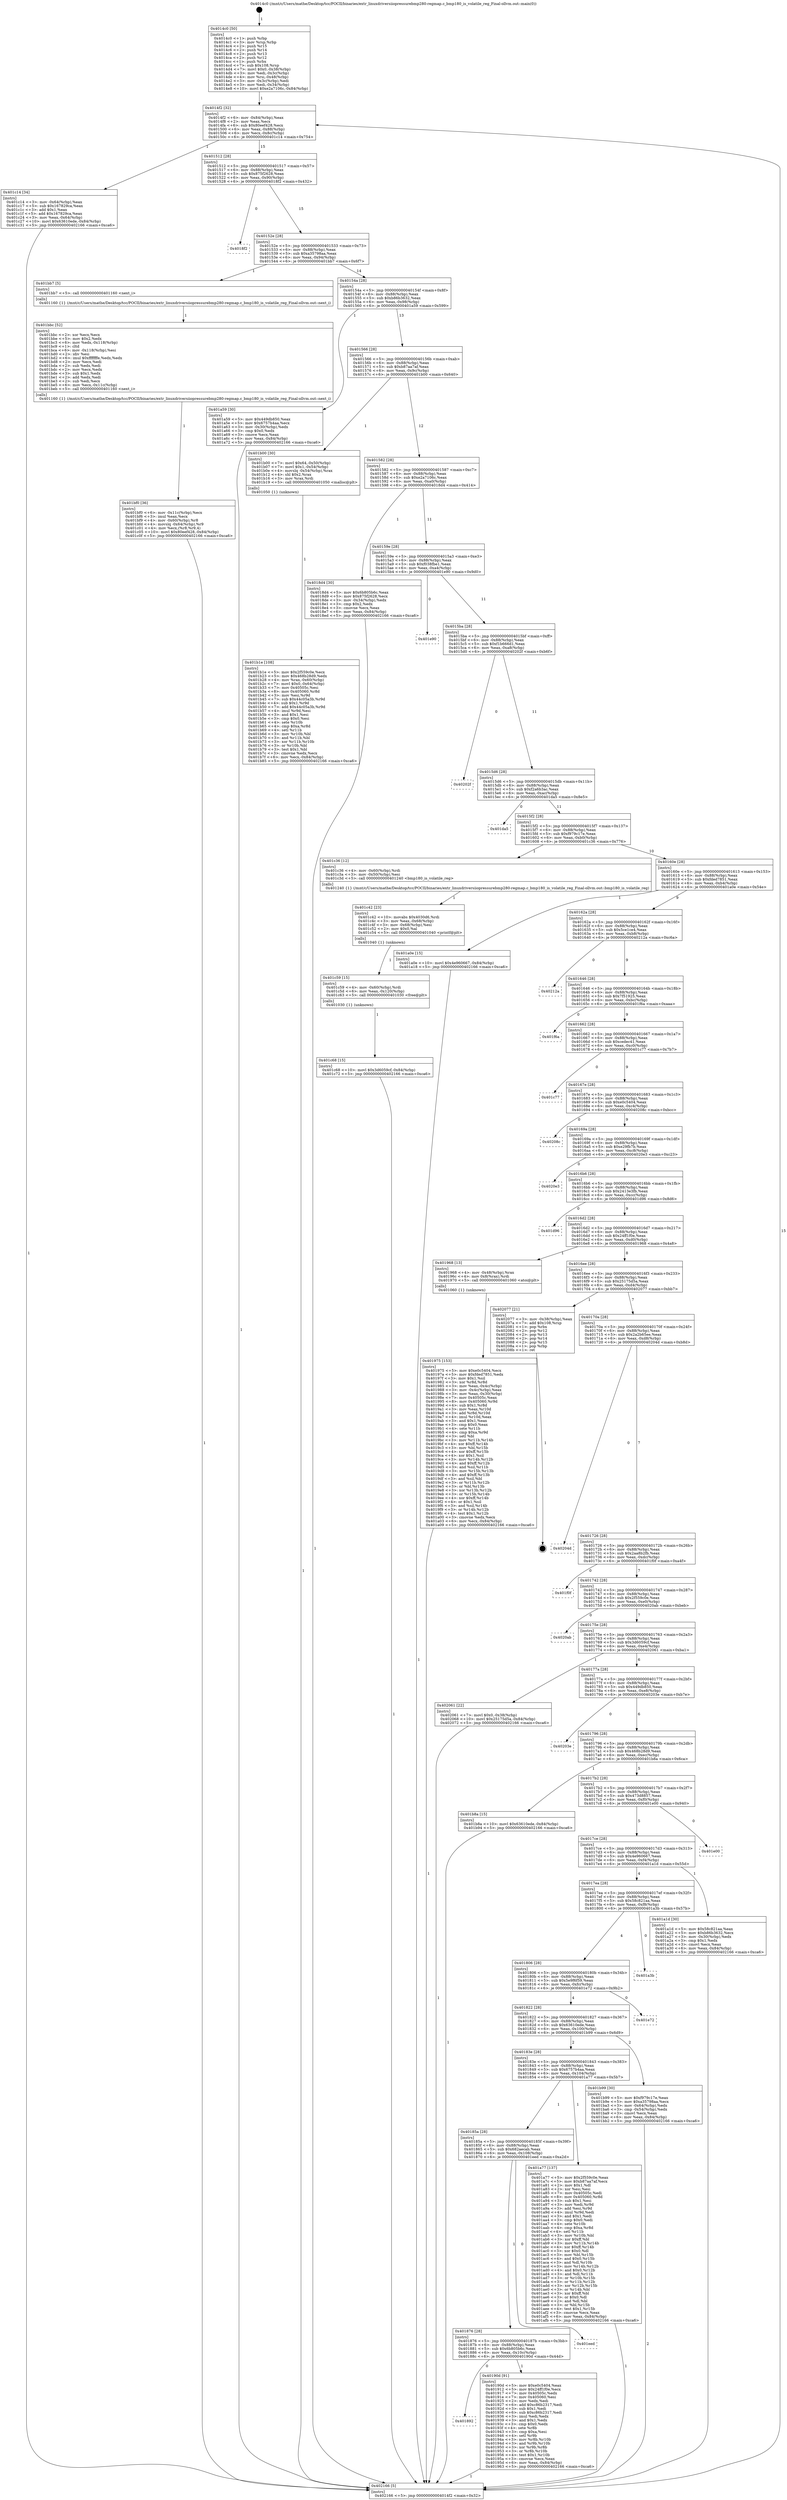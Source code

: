 digraph "0x4014c0" {
  label = "0x4014c0 (/mnt/c/Users/mathe/Desktop/tcc/POCII/binaries/extr_linuxdriversiiopressurebmp280-regmap.c_bmp180_is_volatile_reg_Final-ollvm.out::main(0))"
  labelloc = "t"
  node[shape=record]

  Entry [label="",width=0.3,height=0.3,shape=circle,fillcolor=black,style=filled]
  "0x4014f2" [label="{
     0x4014f2 [32]\l
     | [instrs]\l
     &nbsp;&nbsp;0x4014f2 \<+6\>: mov -0x84(%rbp),%eax\l
     &nbsp;&nbsp;0x4014f8 \<+2\>: mov %eax,%ecx\l
     &nbsp;&nbsp;0x4014fa \<+6\>: sub $0x80eef428,%ecx\l
     &nbsp;&nbsp;0x401500 \<+6\>: mov %eax,-0x88(%rbp)\l
     &nbsp;&nbsp;0x401506 \<+6\>: mov %ecx,-0x8c(%rbp)\l
     &nbsp;&nbsp;0x40150c \<+6\>: je 0000000000401c14 \<main+0x754\>\l
  }"]
  "0x401c14" [label="{
     0x401c14 [34]\l
     | [instrs]\l
     &nbsp;&nbsp;0x401c14 \<+3\>: mov -0x64(%rbp),%eax\l
     &nbsp;&nbsp;0x401c17 \<+5\>: sub $0x167829ca,%eax\l
     &nbsp;&nbsp;0x401c1c \<+3\>: add $0x1,%eax\l
     &nbsp;&nbsp;0x401c1f \<+5\>: add $0x167829ca,%eax\l
     &nbsp;&nbsp;0x401c24 \<+3\>: mov %eax,-0x64(%rbp)\l
     &nbsp;&nbsp;0x401c27 \<+10\>: movl $0x63610ede,-0x84(%rbp)\l
     &nbsp;&nbsp;0x401c31 \<+5\>: jmp 0000000000402166 \<main+0xca6\>\l
  }"]
  "0x401512" [label="{
     0x401512 [28]\l
     | [instrs]\l
     &nbsp;&nbsp;0x401512 \<+5\>: jmp 0000000000401517 \<main+0x57\>\l
     &nbsp;&nbsp;0x401517 \<+6\>: mov -0x88(%rbp),%eax\l
     &nbsp;&nbsp;0x40151d \<+5\>: sub $0x875f2628,%eax\l
     &nbsp;&nbsp;0x401522 \<+6\>: mov %eax,-0x90(%rbp)\l
     &nbsp;&nbsp;0x401528 \<+6\>: je 00000000004018f2 \<main+0x432\>\l
  }"]
  Exit [label="",width=0.3,height=0.3,shape=circle,fillcolor=black,style=filled,peripheries=2]
  "0x4018f2" [label="{
     0x4018f2\l
  }", style=dashed]
  "0x40152e" [label="{
     0x40152e [28]\l
     | [instrs]\l
     &nbsp;&nbsp;0x40152e \<+5\>: jmp 0000000000401533 \<main+0x73\>\l
     &nbsp;&nbsp;0x401533 \<+6\>: mov -0x88(%rbp),%eax\l
     &nbsp;&nbsp;0x401539 \<+5\>: sub $0xa35798aa,%eax\l
     &nbsp;&nbsp;0x40153e \<+6\>: mov %eax,-0x94(%rbp)\l
     &nbsp;&nbsp;0x401544 \<+6\>: je 0000000000401bb7 \<main+0x6f7\>\l
  }"]
  "0x401c68" [label="{
     0x401c68 [15]\l
     | [instrs]\l
     &nbsp;&nbsp;0x401c68 \<+10\>: movl $0x3d6059cf,-0x84(%rbp)\l
     &nbsp;&nbsp;0x401c72 \<+5\>: jmp 0000000000402166 \<main+0xca6\>\l
  }"]
  "0x401bb7" [label="{
     0x401bb7 [5]\l
     | [instrs]\l
     &nbsp;&nbsp;0x401bb7 \<+5\>: call 0000000000401160 \<next_i\>\l
     | [calls]\l
     &nbsp;&nbsp;0x401160 \{1\} (/mnt/c/Users/mathe/Desktop/tcc/POCII/binaries/extr_linuxdriversiiopressurebmp280-regmap.c_bmp180_is_volatile_reg_Final-ollvm.out::next_i)\l
  }"]
  "0x40154a" [label="{
     0x40154a [28]\l
     | [instrs]\l
     &nbsp;&nbsp;0x40154a \<+5\>: jmp 000000000040154f \<main+0x8f\>\l
     &nbsp;&nbsp;0x40154f \<+6\>: mov -0x88(%rbp),%eax\l
     &nbsp;&nbsp;0x401555 \<+5\>: sub $0xb86b3632,%eax\l
     &nbsp;&nbsp;0x40155a \<+6\>: mov %eax,-0x98(%rbp)\l
     &nbsp;&nbsp;0x401560 \<+6\>: je 0000000000401a59 \<main+0x599\>\l
  }"]
  "0x401c59" [label="{
     0x401c59 [15]\l
     | [instrs]\l
     &nbsp;&nbsp;0x401c59 \<+4\>: mov -0x60(%rbp),%rdi\l
     &nbsp;&nbsp;0x401c5d \<+6\>: mov %eax,-0x120(%rbp)\l
     &nbsp;&nbsp;0x401c63 \<+5\>: call 0000000000401030 \<free@plt\>\l
     | [calls]\l
     &nbsp;&nbsp;0x401030 \{1\} (unknown)\l
  }"]
  "0x401a59" [label="{
     0x401a59 [30]\l
     | [instrs]\l
     &nbsp;&nbsp;0x401a59 \<+5\>: mov $0x449db850,%eax\l
     &nbsp;&nbsp;0x401a5e \<+5\>: mov $0x6757b4aa,%ecx\l
     &nbsp;&nbsp;0x401a63 \<+3\>: mov -0x30(%rbp),%edx\l
     &nbsp;&nbsp;0x401a66 \<+3\>: cmp $0x0,%edx\l
     &nbsp;&nbsp;0x401a69 \<+3\>: cmove %ecx,%eax\l
     &nbsp;&nbsp;0x401a6c \<+6\>: mov %eax,-0x84(%rbp)\l
     &nbsp;&nbsp;0x401a72 \<+5\>: jmp 0000000000402166 \<main+0xca6\>\l
  }"]
  "0x401566" [label="{
     0x401566 [28]\l
     | [instrs]\l
     &nbsp;&nbsp;0x401566 \<+5\>: jmp 000000000040156b \<main+0xab\>\l
     &nbsp;&nbsp;0x40156b \<+6\>: mov -0x88(%rbp),%eax\l
     &nbsp;&nbsp;0x401571 \<+5\>: sub $0xb87aa7af,%eax\l
     &nbsp;&nbsp;0x401576 \<+6\>: mov %eax,-0x9c(%rbp)\l
     &nbsp;&nbsp;0x40157c \<+6\>: je 0000000000401b00 \<main+0x640\>\l
  }"]
  "0x401c42" [label="{
     0x401c42 [23]\l
     | [instrs]\l
     &nbsp;&nbsp;0x401c42 \<+10\>: movabs $0x4030d6,%rdi\l
     &nbsp;&nbsp;0x401c4c \<+3\>: mov %eax,-0x68(%rbp)\l
     &nbsp;&nbsp;0x401c4f \<+3\>: mov -0x68(%rbp),%esi\l
     &nbsp;&nbsp;0x401c52 \<+2\>: mov $0x0,%al\l
     &nbsp;&nbsp;0x401c54 \<+5\>: call 0000000000401040 \<printf@plt\>\l
     | [calls]\l
     &nbsp;&nbsp;0x401040 \{1\} (unknown)\l
  }"]
  "0x401b00" [label="{
     0x401b00 [30]\l
     | [instrs]\l
     &nbsp;&nbsp;0x401b00 \<+7\>: movl $0x64,-0x50(%rbp)\l
     &nbsp;&nbsp;0x401b07 \<+7\>: movl $0x1,-0x54(%rbp)\l
     &nbsp;&nbsp;0x401b0e \<+4\>: movslq -0x54(%rbp),%rax\l
     &nbsp;&nbsp;0x401b12 \<+4\>: shl $0x2,%rax\l
     &nbsp;&nbsp;0x401b16 \<+3\>: mov %rax,%rdi\l
     &nbsp;&nbsp;0x401b19 \<+5\>: call 0000000000401050 \<malloc@plt\>\l
     | [calls]\l
     &nbsp;&nbsp;0x401050 \{1\} (unknown)\l
  }"]
  "0x401582" [label="{
     0x401582 [28]\l
     | [instrs]\l
     &nbsp;&nbsp;0x401582 \<+5\>: jmp 0000000000401587 \<main+0xc7\>\l
     &nbsp;&nbsp;0x401587 \<+6\>: mov -0x88(%rbp),%eax\l
     &nbsp;&nbsp;0x40158d \<+5\>: sub $0xe2a7106c,%eax\l
     &nbsp;&nbsp;0x401592 \<+6\>: mov %eax,-0xa0(%rbp)\l
     &nbsp;&nbsp;0x401598 \<+6\>: je 00000000004018d4 \<main+0x414\>\l
  }"]
  "0x401bf0" [label="{
     0x401bf0 [36]\l
     | [instrs]\l
     &nbsp;&nbsp;0x401bf0 \<+6\>: mov -0x11c(%rbp),%ecx\l
     &nbsp;&nbsp;0x401bf6 \<+3\>: imul %eax,%ecx\l
     &nbsp;&nbsp;0x401bf9 \<+4\>: mov -0x60(%rbp),%r8\l
     &nbsp;&nbsp;0x401bfd \<+4\>: movslq -0x64(%rbp),%r9\l
     &nbsp;&nbsp;0x401c01 \<+4\>: mov %ecx,(%r8,%r9,4)\l
     &nbsp;&nbsp;0x401c05 \<+10\>: movl $0x80eef428,-0x84(%rbp)\l
     &nbsp;&nbsp;0x401c0f \<+5\>: jmp 0000000000402166 \<main+0xca6\>\l
  }"]
  "0x4018d4" [label="{
     0x4018d4 [30]\l
     | [instrs]\l
     &nbsp;&nbsp;0x4018d4 \<+5\>: mov $0x6b805b6c,%eax\l
     &nbsp;&nbsp;0x4018d9 \<+5\>: mov $0x875f2628,%ecx\l
     &nbsp;&nbsp;0x4018de \<+3\>: mov -0x34(%rbp),%edx\l
     &nbsp;&nbsp;0x4018e1 \<+3\>: cmp $0x2,%edx\l
     &nbsp;&nbsp;0x4018e4 \<+3\>: cmovne %ecx,%eax\l
     &nbsp;&nbsp;0x4018e7 \<+6\>: mov %eax,-0x84(%rbp)\l
     &nbsp;&nbsp;0x4018ed \<+5\>: jmp 0000000000402166 \<main+0xca6\>\l
  }"]
  "0x40159e" [label="{
     0x40159e [28]\l
     | [instrs]\l
     &nbsp;&nbsp;0x40159e \<+5\>: jmp 00000000004015a3 \<main+0xe3\>\l
     &nbsp;&nbsp;0x4015a3 \<+6\>: mov -0x88(%rbp),%eax\l
     &nbsp;&nbsp;0x4015a9 \<+5\>: sub $0xf038fbe1,%eax\l
     &nbsp;&nbsp;0x4015ae \<+6\>: mov %eax,-0xa4(%rbp)\l
     &nbsp;&nbsp;0x4015b4 \<+6\>: je 0000000000401e90 \<main+0x9d0\>\l
  }"]
  "0x402166" [label="{
     0x402166 [5]\l
     | [instrs]\l
     &nbsp;&nbsp;0x402166 \<+5\>: jmp 00000000004014f2 \<main+0x32\>\l
  }"]
  "0x4014c0" [label="{
     0x4014c0 [50]\l
     | [instrs]\l
     &nbsp;&nbsp;0x4014c0 \<+1\>: push %rbp\l
     &nbsp;&nbsp;0x4014c1 \<+3\>: mov %rsp,%rbp\l
     &nbsp;&nbsp;0x4014c4 \<+2\>: push %r15\l
     &nbsp;&nbsp;0x4014c6 \<+2\>: push %r14\l
     &nbsp;&nbsp;0x4014c8 \<+2\>: push %r13\l
     &nbsp;&nbsp;0x4014ca \<+2\>: push %r12\l
     &nbsp;&nbsp;0x4014cc \<+1\>: push %rbx\l
     &nbsp;&nbsp;0x4014cd \<+7\>: sub $0x108,%rsp\l
     &nbsp;&nbsp;0x4014d4 \<+7\>: movl $0x0,-0x38(%rbp)\l
     &nbsp;&nbsp;0x4014db \<+3\>: mov %edi,-0x3c(%rbp)\l
     &nbsp;&nbsp;0x4014de \<+4\>: mov %rsi,-0x48(%rbp)\l
     &nbsp;&nbsp;0x4014e2 \<+3\>: mov -0x3c(%rbp),%edi\l
     &nbsp;&nbsp;0x4014e5 \<+3\>: mov %edi,-0x34(%rbp)\l
     &nbsp;&nbsp;0x4014e8 \<+10\>: movl $0xe2a7106c,-0x84(%rbp)\l
  }"]
  "0x401bbc" [label="{
     0x401bbc [52]\l
     | [instrs]\l
     &nbsp;&nbsp;0x401bbc \<+2\>: xor %ecx,%ecx\l
     &nbsp;&nbsp;0x401bbe \<+5\>: mov $0x2,%edx\l
     &nbsp;&nbsp;0x401bc3 \<+6\>: mov %edx,-0x118(%rbp)\l
     &nbsp;&nbsp;0x401bc9 \<+1\>: cltd\l
     &nbsp;&nbsp;0x401bca \<+6\>: mov -0x118(%rbp),%esi\l
     &nbsp;&nbsp;0x401bd0 \<+2\>: idiv %esi\l
     &nbsp;&nbsp;0x401bd2 \<+6\>: imul $0xfffffffe,%edx,%edx\l
     &nbsp;&nbsp;0x401bd8 \<+2\>: mov %ecx,%edi\l
     &nbsp;&nbsp;0x401bda \<+2\>: sub %edx,%edi\l
     &nbsp;&nbsp;0x401bdc \<+2\>: mov %ecx,%edx\l
     &nbsp;&nbsp;0x401bde \<+3\>: sub $0x1,%edx\l
     &nbsp;&nbsp;0x401be1 \<+2\>: add %edx,%edi\l
     &nbsp;&nbsp;0x401be3 \<+2\>: sub %edi,%ecx\l
     &nbsp;&nbsp;0x401be5 \<+6\>: mov %ecx,-0x11c(%rbp)\l
     &nbsp;&nbsp;0x401beb \<+5\>: call 0000000000401160 \<next_i\>\l
     | [calls]\l
     &nbsp;&nbsp;0x401160 \{1\} (/mnt/c/Users/mathe/Desktop/tcc/POCII/binaries/extr_linuxdriversiiopressurebmp280-regmap.c_bmp180_is_volatile_reg_Final-ollvm.out::next_i)\l
  }"]
  "0x401e90" [label="{
     0x401e90\l
  }", style=dashed]
  "0x4015ba" [label="{
     0x4015ba [28]\l
     | [instrs]\l
     &nbsp;&nbsp;0x4015ba \<+5\>: jmp 00000000004015bf \<main+0xff\>\l
     &nbsp;&nbsp;0x4015bf \<+6\>: mov -0x88(%rbp),%eax\l
     &nbsp;&nbsp;0x4015c5 \<+5\>: sub $0xf1b666d1,%eax\l
     &nbsp;&nbsp;0x4015ca \<+6\>: mov %eax,-0xa8(%rbp)\l
     &nbsp;&nbsp;0x4015d0 \<+6\>: je 000000000040202f \<main+0xb6f\>\l
  }"]
  "0x401b1e" [label="{
     0x401b1e [108]\l
     | [instrs]\l
     &nbsp;&nbsp;0x401b1e \<+5\>: mov $0x2f559c0e,%ecx\l
     &nbsp;&nbsp;0x401b23 \<+5\>: mov $0x468b28d9,%edx\l
     &nbsp;&nbsp;0x401b28 \<+4\>: mov %rax,-0x60(%rbp)\l
     &nbsp;&nbsp;0x401b2c \<+7\>: movl $0x0,-0x64(%rbp)\l
     &nbsp;&nbsp;0x401b33 \<+7\>: mov 0x40505c,%esi\l
     &nbsp;&nbsp;0x401b3a \<+8\>: mov 0x405060,%r8d\l
     &nbsp;&nbsp;0x401b42 \<+3\>: mov %esi,%r9d\l
     &nbsp;&nbsp;0x401b45 \<+7\>: sub $0x44c05a3b,%r9d\l
     &nbsp;&nbsp;0x401b4c \<+4\>: sub $0x1,%r9d\l
     &nbsp;&nbsp;0x401b50 \<+7\>: add $0x44c05a3b,%r9d\l
     &nbsp;&nbsp;0x401b57 \<+4\>: imul %r9d,%esi\l
     &nbsp;&nbsp;0x401b5b \<+3\>: and $0x1,%esi\l
     &nbsp;&nbsp;0x401b5e \<+3\>: cmp $0x0,%esi\l
     &nbsp;&nbsp;0x401b61 \<+4\>: sete %r10b\l
     &nbsp;&nbsp;0x401b65 \<+4\>: cmp $0xa,%r8d\l
     &nbsp;&nbsp;0x401b69 \<+4\>: setl %r11b\l
     &nbsp;&nbsp;0x401b6d \<+3\>: mov %r10b,%bl\l
     &nbsp;&nbsp;0x401b70 \<+3\>: and %r11b,%bl\l
     &nbsp;&nbsp;0x401b73 \<+3\>: xor %r11b,%r10b\l
     &nbsp;&nbsp;0x401b76 \<+3\>: or %r10b,%bl\l
     &nbsp;&nbsp;0x401b79 \<+3\>: test $0x1,%bl\l
     &nbsp;&nbsp;0x401b7c \<+3\>: cmovne %edx,%ecx\l
     &nbsp;&nbsp;0x401b7f \<+6\>: mov %ecx,-0x84(%rbp)\l
     &nbsp;&nbsp;0x401b85 \<+5\>: jmp 0000000000402166 \<main+0xca6\>\l
  }"]
  "0x40202f" [label="{
     0x40202f\l
  }", style=dashed]
  "0x4015d6" [label="{
     0x4015d6 [28]\l
     | [instrs]\l
     &nbsp;&nbsp;0x4015d6 \<+5\>: jmp 00000000004015db \<main+0x11b\>\l
     &nbsp;&nbsp;0x4015db \<+6\>: mov -0x88(%rbp),%eax\l
     &nbsp;&nbsp;0x4015e1 \<+5\>: sub $0xf2a6b3ac,%eax\l
     &nbsp;&nbsp;0x4015e6 \<+6\>: mov %eax,-0xac(%rbp)\l
     &nbsp;&nbsp;0x4015ec \<+6\>: je 0000000000401da5 \<main+0x8e5\>\l
  }"]
  "0x401975" [label="{
     0x401975 [153]\l
     | [instrs]\l
     &nbsp;&nbsp;0x401975 \<+5\>: mov $0xe0c5404,%ecx\l
     &nbsp;&nbsp;0x40197a \<+5\>: mov $0xfded7851,%edx\l
     &nbsp;&nbsp;0x40197f \<+3\>: mov $0x1,%sil\l
     &nbsp;&nbsp;0x401982 \<+3\>: xor %r8d,%r8d\l
     &nbsp;&nbsp;0x401985 \<+3\>: mov %eax,-0x4c(%rbp)\l
     &nbsp;&nbsp;0x401988 \<+3\>: mov -0x4c(%rbp),%eax\l
     &nbsp;&nbsp;0x40198b \<+3\>: mov %eax,-0x30(%rbp)\l
     &nbsp;&nbsp;0x40198e \<+7\>: mov 0x40505c,%eax\l
     &nbsp;&nbsp;0x401995 \<+8\>: mov 0x405060,%r9d\l
     &nbsp;&nbsp;0x40199d \<+4\>: sub $0x1,%r8d\l
     &nbsp;&nbsp;0x4019a1 \<+3\>: mov %eax,%r10d\l
     &nbsp;&nbsp;0x4019a4 \<+3\>: add %r8d,%r10d\l
     &nbsp;&nbsp;0x4019a7 \<+4\>: imul %r10d,%eax\l
     &nbsp;&nbsp;0x4019ab \<+3\>: and $0x1,%eax\l
     &nbsp;&nbsp;0x4019ae \<+3\>: cmp $0x0,%eax\l
     &nbsp;&nbsp;0x4019b1 \<+4\>: sete %r11b\l
     &nbsp;&nbsp;0x4019b5 \<+4\>: cmp $0xa,%r9d\l
     &nbsp;&nbsp;0x4019b9 \<+3\>: setl %bl\l
     &nbsp;&nbsp;0x4019bc \<+3\>: mov %r11b,%r14b\l
     &nbsp;&nbsp;0x4019bf \<+4\>: xor $0xff,%r14b\l
     &nbsp;&nbsp;0x4019c3 \<+3\>: mov %bl,%r15b\l
     &nbsp;&nbsp;0x4019c6 \<+4\>: xor $0xff,%r15b\l
     &nbsp;&nbsp;0x4019ca \<+4\>: xor $0x1,%sil\l
     &nbsp;&nbsp;0x4019ce \<+3\>: mov %r14b,%r12b\l
     &nbsp;&nbsp;0x4019d1 \<+4\>: and $0xff,%r12b\l
     &nbsp;&nbsp;0x4019d5 \<+3\>: and %sil,%r11b\l
     &nbsp;&nbsp;0x4019d8 \<+3\>: mov %r15b,%r13b\l
     &nbsp;&nbsp;0x4019db \<+4\>: and $0xff,%r13b\l
     &nbsp;&nbsp;0x4019df \<+3\>: and %sil,%bl\l
     &nbsp;&nbsp;0x4019e2 \<+3\>: or %r11b,%r12b\l
     &nbsp;&nbsp;0x4019e5 \<+3\>: or %bl,%r13b\l
     &nbsp;&nbsp;0x4019e8 \<+3\>: xor %r13b,%r12b\l
     &nbsp;&nbsp;0x4019eb \<+3\>: or %r15b,%r14b\l
     &nbsp;&nbsp;0x4019ee \<+4\>: xor $0xff,%r14b\l
     &nbsp;&nbsp;0x4019f2 \<+4\>: or $0x1,%sil\l
     &nbsp;&nbsp;0x4019f6 \<+3\>: and %sil,%r14b\l
     &nbsp;&nbsp;0x4019f9 \<+3\>: or %r14b,%r12b\l
     &nbsp;&nbsp;0x4019fc \<+4\>: test $0x1,%r12b\l
     &nbsp;&nbsp;0x401a00 \<+3\>: cmovne %edx,%ecx\l
     &nbsp;&nbsp;0x401a03 \<+6\>: mov %ecx,-0x84(%rbp)\l
     &nbsp;&nbsp;0x401a09 \<+5\>: jmp 0000000000402166 \<main+0xca6\>\l
  }"]
  "0x401da5" [label="{
     0x401da5\l
  }", style=dashed]
  "0x4015f2" [label="{
     0x4015f2 [28]\l
     | [instrs]\l
     &nbsp;&nbsp;0x4015f2 \<+5\>: jmp 00000000004015f7 \<main+0x137\>\l
     &nbsp;&nbsp;0x4015f7 \<+6\>: mov -0x88(%rbp),%eax\l
     &nbsp;&nbsp;0x4015fd \<+5\>: sub $0xf979c17e,%eax\l
     &nbsp;&nbsp;0x401602 \<+6\>: mov %eax,-0xb0(%rbp)\l
     &nbsp;&nbsp;0x401608 \<+6\>: je 0000000000401c36 \<main+0x776\>\l
  }"]
  "0x401892" [label="{
     0x401892\l
  }", style=dashed]
  "0x401c36" [label="{
     0x401c36 [12]\l
     | [instrs]\l
     &nbsp;&nbsp;0x401c36 \<+4\>: mov -0x60(%rbp),%rdi\l
     &nbsp;&nbsp;0x401c3a \<+3\>: mov -0x50(%rbp),%esi\l
     &nbsp;&nbsp;0x401c3d \<+5\>: call 0000000000401240 \<bmp180_is_volatile_reg\>\l
     | [calls]\l
     &nbsp;&nbsp;0x401240 \{1\} (/mnt/c/Users/mathe/Desktop/tcc/POCII/binaries/extr_linuxdriversiiopressurebmp280-regmap.c_bmp180_is_volatile_reg_Final-ollvm.out::bmp180_is_volatile_reg)\l
  }"]
  "0x40160e" [label="{
     0x40160e [28]\l
     | [instrs]\l
     &nbsp;&nbsp;0x40160e \<+5\>: jmp 0000000000401613 \<main+0x153\>\l
     &nbsp;&nbsp;0x401613 \<+6\>: mov -0x88(%rbp),%eax\l
     &nbsp;&nbsp;0x401619 \<+5\>: sub $0xfded7851,%eax\l
     &nbsp;&nbsp;0x40161e \<+6\>: mov %eax,-0xb4(%rbp)\l
     &nbsp;&nbsp;0x401624 \<+6\>: je 0000000000401a0e \<main+0x54e\>\l
  }"]
  "0x40190d" [label="{
     0x40190d [91]\l
     | [instrs]\l
     &nbsp;&nbsp;0x40190d \<+5\>: mov $0xe0c5404,%eax\l
     &nbsp;&nbsp;0x401912 \<+5\>: mov $0x24ff1f0e,%ecx\l
     &nbsp;&nbsp;0x401917 \<+7\>: mov 0x40505c,%edx\l
     &nbsp;&nbsp;0x40191e \<+7\>: mov 0x405060,%esi\l
     &nbsp;&nbsp;0x401925 \<+2\>: mov %edx,%edi\l
     &nbsp;&nbsp;0x401927 \<+6\>: add $0xc86b2317,%edi\l
     &nbsp;&nbsp;0x40192d \<+3\>: sub $0x1,%edi\l
     &nbsp;&nbsp;0x401930 \<+6\>: sub $0xc86b2317,%edi\l
     &nbsp;&nbsp;0x401936 \<+3\>: imul %edi,%edx\l
     &nbsp;&nbsp;0x401939 \<+3\>: and $0x1,%edx\l
     &nbsp;&nbsp;0x40193c \<+3\>: cmp $0x0,%edx\l
     &nbsp;&nbsp;0x40193f \<+4\>: sete %r8b\l
     &nbsp;&nbsp;0x401943 \<+3\>: cmp $0xa,%esi\l
     &nbsp;&nbsp;0x401946 \<+4\>: setl %r9b\l
     &nbsp;&nbsp;0x40194a \<+3\>: mov %r8b,%r10b\l
     &nbsp;&nbsp;0x40194d \<+3\>: and %r9b,%r10b\l
     &nbsp;&nbsp;0x401950 \<+3\>: xor %r9b,%r8b\l
     &nbsp;&nbsp;0x401953 \<+3\>: or %r8b,%r10b\l
     &nbsp;&nbsp;0x401956 \<+4\>: test $0x1,%r10b\l
     &nbsp;&nbsp;0x40195a \<+3\>: cmovne %ecx,%eax\l
     &nbsp;&nbsp;0x40195d \<+6\>: mov %eax,-0x84(%rbp)\l
     &nbsp;&nbsp;0x401963 \<+5\>: jmp 0000000000402166 \<main+0xca6\>\l
  }"]
  "0x401a0e" [label="{
     0x401a0e [15]\l
     | [instrs]\l
     &nbsp;&nbsp;0x401a0e \<+10\>: movl $0x4e960667,-0x84(%rbp)\l
     &nbsp;&nbsp;0x401a18 \<+5\>: jmp 0000000000402166 \<main+0xca6\>\l
  }"]
  "0x40162a" [label="{
     0x40162a [28]\l
     | [instrs]\l
     &nbsp;&nbsp;0x40162a \<+5\>: jmp 000000000040162f \<main+0x16f\>\l
     &nbsp;&nbsp;0x40162f \<+6\>: mov -0x88(%rbp),%eax\l
     &nbsp;&nbsp;0x401635 \<+5\>: sub $0x5ce1ce4,%eax\l
     &nbsp;&nbsp;0x40163a \<+6\>: mov %eax,-0xb8(%rbp)\l
     &nbsp;&nbsp;0x401640 \<+6\>: je 000000000040212a \<main+0xc6a\>\l
  }"]
  "0x401876" [label="{
     0x401876 [28]\l
     | [instrs]\l
     &nbsp;&nbsp;0x401876 \<+5\>: jmp 000000000040187b \<main+0x3bb\>\l
     &nbsp;&nbsp;0x40187b \<+6\>: mov -0x88(%rbp),%eax\l
     &nbsp;&nbsp;0x401881 \<+5\>: sub $0x6b805b6c,%eax\l
     &nbsp;&nbsp;0x401886 \<+6\>: mov %eax,-0x10c(%rbp)\l
     &nbsp;&nbsp;0x40188c \<+6\>: je 000000000040190d \<main+0x44d\>\l
  }"]
  "0x40212a" [label="{
     0x40212a\l
  }", style=dashed]
  "0x401646" [label="{
     0x401646 [28]\l
     | [instrs]\l
     &nbsp;&nbsp;0x401646 \<+5\>: jmp 000000000040164b \<main+0x18b\>\l
     &nbsp;&nbsp;0x40164b \<+6\>: mov -0x88(%rbp),%eax\l
     &nbsp;&nbsp;0x401651 \<+5\>: sub $0x7f51925,%eax\l
     &nbsp;&nbsp;0x401656 \<+6\>: mov %eax,-0xbc(%rbp)\l
     &nbsp;&nbsp;0x40165c \<+6\>: je 0000000000401f6a \<main+0xaaa\>\l
  }"]
  "0x401eed" [label="{
     0x401eed\l
  }", style=dashed]
  "0x401f6a" [label="{
     0x401f6a\l
  }", style=dashed]
  "0x401662" [label="{
     0x401662 [28]\l
     | [instrs]\l
     &nbsp;&nbsp;0x401662 \<+5\>: jmp 0000000000401667 \<main+0x1a7\>\l
     &nbsp;&nbsp;0x401667 \<+6\>: mov -0x88(%rbp),%eax\l
     &nbsp;&nbsp;0x40166d \<+5\>: sub $0xcedec41,%eax\l
     &nbsp;&nbsp;0x401672 \<+6\>: mov %eax,-0xc0(%rbp)\l
     &nbsp;&nbsp;0x401678 \<+6\>: je 0000000000401c77 \<main+0x7b7\>\l
  }"]
  "0x40185a" [label="{
     0x40185a [28]\l
     | [instrs]\l
     &nbsp;&nbsp;0x40185a \<+5\>: jmp 000000000040185f \<main+0x39f\>\l
     &nbsp;&nbsp;0x40185f \<+6\>: mov -0x88(%rbp),%eax\l
     &nbsp;&nbsp;0x401865 \<+5\>: sub $0x682aecab,%eax\l
     &nbsp;&nbsp;0x40186a \<+6\>: mov %eax,-0x108(%rbp)\l
     &nbsp;&nbsp;0x401870 \<+6\>: je 0000000000401eed \<main+0xa2d\>\l
  }"]
  "0x401c77" [label="{
     0x401c77\l
  }", style=dashed]
  "0x40167e" [label="{
     0x40167e [28]\l
     | [instrs]\l
     &nbsp;&nbsp;0x40167e \<+5\>: jmp 0000000000401683 \<main+0x1c3\>\l
     &nbsp;&nbsp;0x401683 \<+6\>: mov -0x88(%rbp),%eax\l
     &nbsp;&nbsp;0x401689 \<+5\>: sub $0xe0c5404,%eax\l
     &nbsp;&nbsp;0x40168e \<+6\>: mov %eax,-0xc4(%rbp)\l
     &nbsp;&nbsp;0x401694 \<+6\>: je 000000000040208c \<main+0xbcc\>\l
  }"]
  "0x401a77" [label="{
     0x401a77 [137]\l
     | [instrs]\l
     &nbsp;&nbsp;0x401a77 \<+5\>: mov $0x2f559c0e,%eax\l
     &nbsp;&nbsp;0x401a7c \<+5\>: mov $0xb87aa7af,%ecx\l
     &nbsp;&nbsp;0x401a81 \<+2\>: mov $0x1,%dl\l
     &nbsp;&nbsp;0x401a83 \<+2\>: xor %esi,%esi\l
     &nbsp;&nbsp;0x401a85 \<+7\>: mov 0x40505c,%edi\l
     &nbsp;&nbsp;0x401a8c \<+8\>: mov 0x405060,%r8d\l
     &nbsp;&nbsp;0x401a94 \<+3\>: sub $0x1,%esi\l
     &nbsp;&nbsp;0x401a97 \<+3\>: mov %edi,%r9d\l
     &nbsp;&nbsp;0x401a9a \<+3\>: add %esi,%r9d\l
     &nbsp;&nbsp;0x401a9d \<+4\>: imul %r9d,%edi\l
     &nbsp;&nbsp;0x401aa1 \<+3\>: and $0x1,%edi\l
     &nbsp;&nbsp;0x401aa4 \<+3\>: cmp $0x0,%edi\l
     &nbsp;&nbsp;0x401aa7 \<+4\>: sete %r10b\l
     &nbsp;&nbsp;0x401aab \<+4\>: cmp $0xa,%r8d\l
     &nbsp;&nbsp;0x401aaf \<+4\>: setl %r11b\l
     &nbsp;&nbsp;0x401ab3 \<+3\>: mov %r10b,%bl\l
     &nbsp;&nbsp;0x401ab6 \<+3\>: xor $0xff,%bl\l
     &nbsp;&nbsp;0x401ab9 \<+3\>: mov %r11b,%r14b\l
     &nbsp;&nbsp;0x401abc \<+4\>: xor $0xff,%r14b\l
     &nbsp;&nbsp;0x401ac0 \<+3\>: xor $0x0,%dl\l
     &nbsp;&nbsp;0x401ac3 \<+3\>: mov %bl,%r15b\l
     &nbsp;&nbsp;0x401ac6 \<+4\>: and $0x0,%r15b\l
     &nbsp;&nbsp;0x401aca \<+3\>: and %dl,%r10b\l
     &nbsp;&nbsp;0x401acd \<+3\>: mov %r14b,%r12b\l
     &nbsp;&nbsp;0x401ad0 \<+4\>: and $0x0,%r12b\l
     &nbsp;&nbsp;0x401ad4 \<+3\>: and %dl,%r11b\l
     &nbsp;&nbsp;0x401ad7 \<+3\>: or %r10b,%r15b\l
     &nbsp;&nbsp;0x401ada \<+3\>: or %r11b,%r12b\l
     &nbsp;&nbsp;0x401add \<+3\>: xor %r12b,%r15b\l
     &nbsp;&nbsp;0x401ae0 \<+3\>: or %r14b,%bl\l
     &nbsp;&nbsp;0x401ae3 \<+3\>: xor $0xff,%bl\l
     &nbsp;&nbsp;0x401ae6 \<+3\>: or $0x0,%dl\l
     &nbsp;&nbsp;0x401ae9 \<+2\>: and %dl,%bl\l
     &nbsp;&nbsp;0x401aeb \<+3\>: or %bl,%r15b\l
     &nbsp;&nbsp;0x401aee \<+4\>: test $0x1,%r15b\l
     &nbsp;&nbsp;0x401af2 \<+3\>: cmovne %ecx,%eax\l
     &nbsp;&nbsp;0x401af5 \<+6\>: mov %eax,-0x84(%rbp)\l
     &nbsp;&nbsp;0x401afb \<+5\>: jmp 0000000000402166 \<main+0xca6\>\l
  }"]
  "0x40208c" [label="{
     0x40208c\l
  }", style=dashed]
  "0x40169a" [label="{
     0x40169a [28]\l
     | [instrs]\l
     &nbsp;&nbsp;0x40169a \<+5\>: jmp 000000000040169f \<main+0x1df\>\l
     &nbsp;&nbsp;0x40169f \<+6\>: mov -0x88(%rbp),%eax\l
     &nbsp;&nbsp;0x4016a5 \<+5\>: sub $0xe29fb7b,%eax\l
     &nbsp;&nbsp;0x4016aa \<+6\>: mov %eax,-0xc8(%rbp)\l
     &nbsp;&nbsp;0x4016b0 \<+6\>: je 00000000004020e3 \<main+0xc23\>\l
  }"]
  "0x40183e" [label="{
     0x40183e [28]\l
     | [instrs]\l
     &nbsp;&nbsp;0x40183e \<+5\>: jmp 0000000000401843 \<main+0x383\>\l
     &nbsp;&nbsp;0x401843 \<+6\>: mov -0x88(%rbp),%eax\l
     &nbsp;&nbsp;0x401849 \<+5\>: sub $0x6757b4aa,%eax\l
     &nbsp;&nbsp;0x40184e \<+6\>: mov %eax,-0x104(%rbp)\l
     &nbsp;&nbsp;0x401854 \<+6\>: je 0000000000401a77 \<main+0x5b7\>\l
  }"]
  "0x4020e3" [label="{
     0x4020e3\l
  }", style=dashed]
  "0x4016b6" [label="{
     0x4016b6 [28]\l
     | [instrs]\l
     &nbsp;&nbsp;0x4016b6 \<+5\>: jmp 00000000004016bb \<main+0x1fb\>\l
     &nbsp;&nbsp;0x4016bb \<+6\>: mov -0x88(%rbp),%eax\l
     &nbsp;&nbsp;0x4016c1 \<+5\>: sub $0x2413e3fb,%eax\l
     &nbsp;&nbsp;0x4016c6 \<+6\>: mov %eax,-0xcc(%rbp)\l
     &nbsp;&nbsp;0x4016cc \<+6\>: je 0000000000401d96 \<main+0x8d6\>\l
  }"]
  "0x401b99" [label="{
     0x401b99 [30]\l
     | [instrs]\l
     &nbsp;&nbsp;0x401b99 \<+5\>: mov $0xf979c17e,%eax\l
     &nbsp;&nbsp;0x401b9e \<+5\>: mov $0xa35798aa,%ecx\l
     &nbsp;&nbsp;0x401ba3 \<+3\>: mov -0x64(%rbp),%edx\l
     &nbsp;&nbsp;0x401ba6 \<+3\>: cmp -0x54(%rbp),%edx\l
     &nbsp;&nbsp;0x401ba9 \<+3\>: cmovl %ecx,%eax\l
     &nbsp;&nbsp;0x401bac \<+6\>: mov %eax,-0x84(%rbp)\l
     &nbsp;&nbsp;0x401bb2 \<+5\>: jmp 0000000000402166 \<main+0xca6\>\l
  }"]
  "0x401d96" [label="{
     0x401d96\l
  }", style=dashed]
  "0x4016d2" [label="{
     0x4016d2 [28]\l
     | [instrs]\l
     &nbsp;&nbsp;0x4016d2 \<+5\>: jmp 00000000004016d7 \<main+0x217\>\l
     &nbsp;&nbsp;0x4016d7 \<+6\>: mov -0x88(%rbp),%eax\l
     &nbsp;&nbsp;0x4016dd \<+5\>: sub $0x24ff1f0e,%eax\l
     &nbsp;&nbsp;0x4016e2 \<+6\>: mov %eax,-0xd0(%rbp)\l
     &nbsp;&nbsp;0x4016e8 \<+6\>: je 0000000000401968 \<main+0x4a8\>\l
  }"]
  "0x401822" [label="{
     0x401822 [28]\l
     | [instrs]\l
     &nbsp;&nbsp;0x401822 \<+5\>: jmp 0000000000401827 \<main+0x367\>\l
     &nbsp;&nbsp;0x401827 \<+6\>: mov -0x88(%rbp),%eax\l
     &nbsp;&nbsp;0x40182d \<+5\>: sub $0x63610ede,%eax\l
     &nbsp;&nbsp;0x401832 \<+6\>: mov %eax,-0x100(%rbp)\l
     &nbsp;&nbsp;0x401838 \<+6\>: je 0000000000401b99 \<main+0x6d9\>\l
  }"]
  "0x401968" [label="{
     0x401968 [13]\l
     | [instrs]\l
     &nbsp;&nbsp;0x401968 \<+4\>: mov -0x48(%rbp),%rax\l
     &nbsp;&nbsp;0x40196c \<+4\>: mov 0x8(%rax),%rdi\l
     &nbsp;&nbsp;0x401970 \<+5\>: call 0000000000401060 \<atoi@plt\>\l
     | [calls]\l
     &nbsp;&nbsp;0x401060 \{1\} (unknown)\l
  }"]
  "0x4016ee" [label="{
     0x4016ee [28]\l
     | [instrs]\l
     &nbsp;&nbsp;0x4016ee \<+5\>: jmp 00000000004016f3 \<main+0x233\>\l
     &nbsp;&nbsp;0x4016f3 \<+6\>: mov -0x88(%rbp),%eax\l
     &nbsp;&nbsp;0x4016f9 \<+5\>: sub $0x25175d5a,%eax\l
     &nbsp;&nbsp;0x4016fe \<+6\>: mov %eax,-0xd4(%rbp)\l
     &nbsp;&nbsp;0x401704 \<+6\>: je 0000000000402077 \<main+0xbb7\>\l
  }"]
  "0x401e72" [label="{
     0x401e72\l
  }", style=dashed]
  "0x402077" [label="{
     0x402077 [21]\l
     | [instrs]\l
     &nbsp;&nbsp;0x402077 \<+3\>: mov -0x38(%rbp),%eax\l
     &nbsp;&nbsp;0x40207a \<+7\>: add $0x108,%rsp\l
     &nbsp;&nbsp;0x402081 \<+1\>: pop %rbx\l
     &nbsp;&nbsp;0x402082 \<+2\>: pop %r12\l
     &nbsp;&nbsp;0x402084 \<+2\>: pop %r13\l
     &nbsp;&nbsp;0x402086 \<+2\>: pop %r14\l
     &nbsp;&nbsp;0x402088 \<+2\>: pop %r15\l
     &nbsp;&nbsp;0x40208a \<+1\>: pop %rbp\l
     &nbsp;&nbsp;0x40208b \<+1\>: ret\l
  }"]
  "0x40170a" [label="{
     0x40170a [28]\l
     | [instrs]\l
     &nbsp;&nbsp;0x40170a \<+5\>: jmp 000000000040170f \<main+0x24f\>\l
     &nbsp;&nbsp;0x40170f \<+6\>: mov -0x88(%rbp),%eax\l
     &nbsp;&nbsp;0x401715 \<+5\>: sub $0x2a2b65ee,%eax\l
     &nbsp;&nbsp;0x40171a \<+6\>: mov %eax,-0xd8(%rbp)\l
     &nbsp;&nbsp;0x401720 \<+6\>: je 000000000040204d \<main+0xb8d\>\l
  }"]
  "0x401806" [label="{
     0x401806 [28]\l
     | [instrs]\l
     &nbsp;&nbsp;0x401806 \<+5\>: jmp 000000000040180b \<main+0x34b\>\l
     &nbsp;&nbsp;0x40180b \<+6\>: mov -0x88(%rbp),%eax\l
     &nbsp;&nbsp;0x401811 \<+5\>: sub $0x5e9f6f59,%eax\l
     &nbsp;&nbsp;0x401816 \<+6\>: mov %eax,-0xfc(%rbp)\l
     &nbsp;&nbsp;0x40181c \<+6\>: je 0000000000401e72 \<main+0x9b2\>\l
  }"]
  "0x40204d" [label="{
     0x40204d\l
  }", style=dashed]
  "0x401726" [label="{
     0x401726 [28]\l
     | [instrs]\l
     &nbsp;&nbsp;0x401726 \<+5\>: jmp 000000000040172b \<main+0x26b\>\l
     &nbsp;&nbsp;0x40172b \<+6\>: mov -0x88(%rbp),%eax\l
     &nbsp;&nbsp;0x401731 \<+5\>: sub $0x2aa8b2fb,%eax\l
     &nbsp;&nbsp;0x401736 \<+6\>: mov %eax,-0xdc(%rbp)\l
     &nbsp;&nbsp;0x40173c \<+6\>: je 0000000000401f0f \<main+0xa4f\>\l
  }"]
  "0x401a3b" [label="{
     0x401a3b\l
  }", style=dashed]
  "0x401f0f" [label="{
     0x401f0f\l
  }", style=dashed]
  "0x401742" [label="{
     0x401742 [28]\l
     | [instrs]\l
     &nbsp;&nbsp;0x401742 \<+5\>: jmp 0000000000401747 \<main+0x287\>\l
     &nbsp;&nbsp;0x401747 \<+6\>: mov -0x88(%rbp),%eax\l
     &nbsp;&nbsp;0x40174d \<+5\>: sub $0x2f559c0e,%eax\l
     &nbsp;&nbsp;0x401752 \<+6\>: mov %eax,-0xe0(%rbp)\l
     &nbsp;&nbsp;0x401758 \<+6\>: je 00000000004020ab \<main+0xbeb\>\l
  }"]
  "0x4017ea" [label="{
     0x4017ea [28]\l
     | [instrs]\l
     &nbsp;&nbsp;0x4017ea \<+5\>: jmp 00000000004017ef \<main+0x32f\>\l
     &nbsp;&nbsp;0x4017ef \<+6\>: mov -0x88(%rbp),%eax\l
     &nbsp;&nbsp;0x4017f5 \<+5\>: sub $0x58c821aa,%eax\l
     &nbsp;&nbsp;0x4017fa \<+6\>: mov %eax,-0xf8(%rbp)\l
     &nbsp;&nbsp;0x401800 \<+6\>: je 0000000000401a3b \<main+0x57b\>\l
  }"]
  "0x4020ab" [label="{
     0x4020ab\l
  }", style=dashed]
  "0x40175e" [label="{
     0x40175e [28]\l
     | [instrs]\l
     &nbsp;&nbsp;0x40175e \<+5\>: jmp 0000000000401763 \<main+0x2a3\>\l
     &nbsp;&nbsp;0x401763 \<+6\>: mov -0x88(%rbp),%eax\l
     &nbsp;&nbsp;0x401769 \<+5\>: sub $0x3d6059cf,%eax\l
     &nbsp;&nbsp;0x40176e \<+6\>: mov %eax,-0xe4(%rbp)\l
     &nbsp;&nbsp;0x401774 \<+6\>: je 0000000000402061 \<main+0xba1\>\l
  }"]
  "0x401a1d" [label="{
     0x401a1d [30]\l
     | [instrs]\l
     &nbsp;&nbsp;0x401a1d \<+5\>: mov $0x58c821aa,%eax\l
     &nbsp;&nbsp;0x401a22 \<+5\>: mov $0xb86b3632,%ecx\l
     &nbsp;&nbsp;0x401a27 \<+3\>: mov -0x30(%rbp),%edx\l
     &nbsp;&nbsp;0x401a2a \<+3\>: cmp $0x1,%edx\l
     &nbsp;&nbsp;0x401a2d \<+3\>: cmovl %ecx,%eax\l
     &nbsp;&nbsp;0x401a30 \<+6\>: mov %eax,-0x84(%rbp)\l
     &nbsp;&nbsp;0x401a36 \<+5\>: jmp 0000000000402166 \<main+0xca6\>\l
  }"]
  "0x402061" [label="{
     0x402061 [22]\l
     | [instrs]\l
     &nbsp;&nbsp;0x402061 \<+7\>: movl $0x0,-0x38(%rbp)\l
     &nbsp;&nbsp;0x402068 \<+10\>: movl $0x25175d5a,-0x84(%rbp)\l
     &nbsp;&nbsp;0x402072 \<+5\>: jmp 0000000000402166 \<main+0xca6\>\l
  }"]
  "0x40177a" [label="{
     0x40177a [28]\l
     | [instrs]\l
     &nbsp;&nbsp;0x40177a \<+5\>: jmp 000000000040177f \<main+0x2bf\>\l
     &nbsp;&nbsp;0x40177f \<+6\>: mov -0x88(%rbp),%eax\l
     &nbsp;&nbsp;0x401785 \<+5\>: sub $0x449db850,%eax\l
     &nbsp;&nbsp;0x40178a \<+6\>: mov %eax,-0xe8(%rbp)\l
     &nbsp;&nbsp;0x401790 \<+6\>: je 000000000040203e \<main+0xb7e\>\l
  }"]
  "0x4017ce" [label="{
     0x4017ce [28]\l
     | [instrs]\l
     &nbsp;&nbsp;0x4017ce \<+5\>: jmp 00000000004017d3 \<main+0x313\>\l
     &nbsp;&nbsp;0x4017d3 \<+6\>: mov -0x88(%rbp),%eax\l
     &nbsp;&nbsp;0x4017d9 \<+5\>: sub $0x4e960667,%eax\l
     &nbsp;&nbsp;0x4017de \<+6\>: mov %eax,-0xf4(%rbp)\l
     &nbsp;&nbsp;0x4017e4 \<+6\>: je 0000000000401a1d \<main+0x55d\>\l
  }"]
  "0x40203e" [label="{
     0x40203e\l
  }", style=dashed]
  "0x401796" [label="{
     0x401796 [28]\l
     | [instrs]\l
     &nbsp;&nbsp;0x401796 \<+5\>: jmp 000000000040179b \<main+0x2db\>\l
     &nbsp;&nbsp;0x40179b \<+6\>: mov -0x88(%rbp),%eax\l
     &nbsp;&nbsp;0x4017a1 \<+5\>: sub $0x468b28d9,%eax\l
     &nbsp;&nbsp;0x4017a6 \<+6\>: mov %eax,-0xec(%rbp)\l
     &nbsp;&nbsp;0x4017ac \<+6\>: je 0000000000401b8a \<main+0x6ca\>\l
  }"]
  "0x401e00" [label="{
     0x401e00\l
  }", style=dashed]
  "0x401b8a" [label="{
     0x401b8a [15]\l
     | [instrs]\l
     &nbsp;&nbsp;0x401b8a \<+10\>: movl $0x63610ede,-0x84(%rbp)\l
     &nbsp;&nbsp;0x401b94 \<+5\>: jmp 0000000000402166 \<main+0xca6\>\l
  }"]
  "0x4017b2" [label="{
     0x4017b2 [28]\l
     | [instrs]\l
     &nbsp;&nbsp;0x4017b2 \<+5\>: jmp 00000000004017b7 \<main+0x2f7\>\l
     &nbsp;&nbsp;0x4017b7 \<+6\>: mov -0x88(%rbp),%eax\l
     &nbsp;&nbsp;0x4017bd \<+5\>: sub $0x473d8857,%eax\l
     &nbsp;&nbsp;0x4017c2 \<+6\>: mov %eax,-0xf0(%rbp)\l
     &nbsp;&nbsp;0x4017c8 \<+6\>: je 0000000000401e00 \<main+0x940\>\l
  }"]
  Entry -> "0x4014c0" [label=" 1"]
  "0x4014f2" -> "0x401c14" [label=" 1"]
  "0x4014f2" -> "0x401512" [label=" 15"]
  "0x402077" -> Exit [label=" 1"]
  "0x401512" -> "0x4018f2" [label=" 0"]
  "0x401512" -> "0x40152e" [label=" 15"]
  "0x402061" -> "0x402166" [label=" 1"]
  "0x40152e" -> "0x401bb7" [label=" 1"]
  "0x40152e" -> "0x40154a" [label=" 14"]
  "0x401c68" -> "0x402166" [label=" 1"]
  "0x40154a" -> "0x401a59" [label=" 1"]
  "0x40154a" -> "0x401566" [label=" 13"]
  "0x401c59" -> "0x401c68" [label=" 1"]
  "0x401566" -> "0x401b00" [label=" 1"]
  "0x401566" -> "0x401582" [label=" 12"]
  "0x401c42" -> "0x401c59" [label=" 1"]
  "0x401582" -> "0x4018d4" [label=" 1"]
  "0x401582" -> "0x40159e" [label=" 11"]
  "0x4018d4" -> "0x402166" [label=" 1"]
  "0x4014c0" -> "0x4014f2" [label=" 1"]
  "0x402166" -> "0x4014f2" [label=" 15"]
  "0x401c36" -> "0x401c42" [label=" 1"]
  "0x40159e" -> "0x401e90" [label=" 0"]
  "0x40159e" -> "0x4015ba" [label=" 11"]
  "0x401c14" -> "0x402166" [label=" 1"]
  "0x4015ba" -> "0x40202f" [label=" 0"]
  "0x4015ba" -> "0x4015d6" [label=" 11"]
  "0x401bf0" -> "0x402166" [label=" 1"]
  "0x4015d6" -> "0x401da5" [label=" 0"]
  "0x4015d6" -> "0x4015f2" [label=" 11"]
  "0x401bbc" -> "0x401bf0" [label=" 1"]
  "0x4015f2" -> "0x401c36" [label=" 1"]
  "0x4015f2" -> "0x40160e" [label=" 10"]
  "0x401bb7" -> "0x401bbc" [label=" 1"]
  "0x40160e" -> "0x401a0e" [label=" 1"]
  "0x40160e" -> "0x40162a" [label=" 9"]
  "0x401b99" -> "0x402166" [label=" 2"]
  "0x40162a" -> "0x40212a" [label=" 0"]
  "0x40162a" -> "0x401646" [label=" 9"]
  "0x401b1e" -> "0x402166" [label=" 1"]
  "0x401646" -> "0x401f6a" [label=" 0"]
  "0x401646" -> "0x401662" [label=" 9"]
  "0x401b00" -> "0x401b1e" [label=" 1"]
  "0x401662" -> "0x401c77" [label=" 0"]
  "0x401662" -> "0x40167e" [label=" 9"]
  "0x401a59" -> "0x402166" [label=" 1"]
  "0x40167e" -> "0x40208c" [label=" 0"]
  "0x40167e" -> "0x40169a" [label=" 9"]
  "0x401a1d" -> "0x402166" [label=" 1"]
  "0x40169a" -> "0x4020e3" [label=" 0"]
  "0x40169a" -> "0x4016b6" [label=" 9"]
  "0x401975" -> "0x402166" [label=" 1"]
  "0x4016b6" -> "0x401d96" [label=" 0"]
  "0x4016b6" -> "0x4016d2" [label=" 9"]
  "0x401968" -> "0x401975" [label=" 1"]
  "0x4016d2" -> "0x401968" [label=" 1"]
  "0x4016d2" -> "0x4016ee" [label=" 8"]
  "0x401876" -> "0x401892" [label=" 0"]
  "0x4016ee" -> "0x402077" [label=" 1"]
  "0x4016ee" -> "0x40170a" [label=" 7"]
  "0x401876" -> "0x40190d" [label=" 1"]
  "0x40170a" -> "0x40204d" [label=" 0"]
  "0x40170a" -> "0x401726" [label=" 7"]
  "0x40185a" -> "0x401876" [label=" 1"]
  "0x401726" -> "0x401f0f" [label=" 0"]
  "0x401726" -> "0x401742" [label=" 7"]
  "0x40185a" -> "0x401eed" [label=" 0"]
  "0x401742" -> "0x4020ab" [label=" 0"]
  "0x401742" -> "0x40175e" [label=" 7"]
  "0x40183e" -> "0x40185a" [label=" 1"]
  "0x40175e" -> "0x402061" [label=" 1"]
  "0x40175e" -> "0x40177a" [label=" 6"]
  "0x40183e" -> "0x401a77" [label=" 1"]
  "0x40177a" -> "0x40203e" [label=" 0"]
  "0x40177a" -> "0x401796" [label=" 6"]
  "0x401822" -> "0x40183e" [label=" 2"]
  "0x401796" -> "0x401b8a" [label=" 1"]
  "0x401796" -> "0x4017b2" [label=" 5"]
  "0x401822" -> "0x401b99" [label=" 2"]
  "0x4017b2" -> "0x401e00" [label=" 0"]
  "0x4017b2" -> "0x4017ce" [label=" 5"]
  "0x401a0e" -> "0x402166" [label=" 1"]
  "0x4017ce" -> "0x401a1d" [label=" 1"]
  "0x4017ce" -> "0x4017ea" [label=" 4"]
  "0x401a77" -> "0x402166" [label=" 1"]
  "0x4017ea" -> "0x401a3b" [label=" 0"]
  "0x4017ea" -> "0x401806" [label=" 4"]
  "0x401b8a" -> "0x402166" [label=" 1"]
  "0x401806" -> "0x401e72" [label=" 0"]
  "0x401806" -> "0x401822" [label=" 4"]
  "0x40190d" -> "0x402166" [label=" 1"]
}
